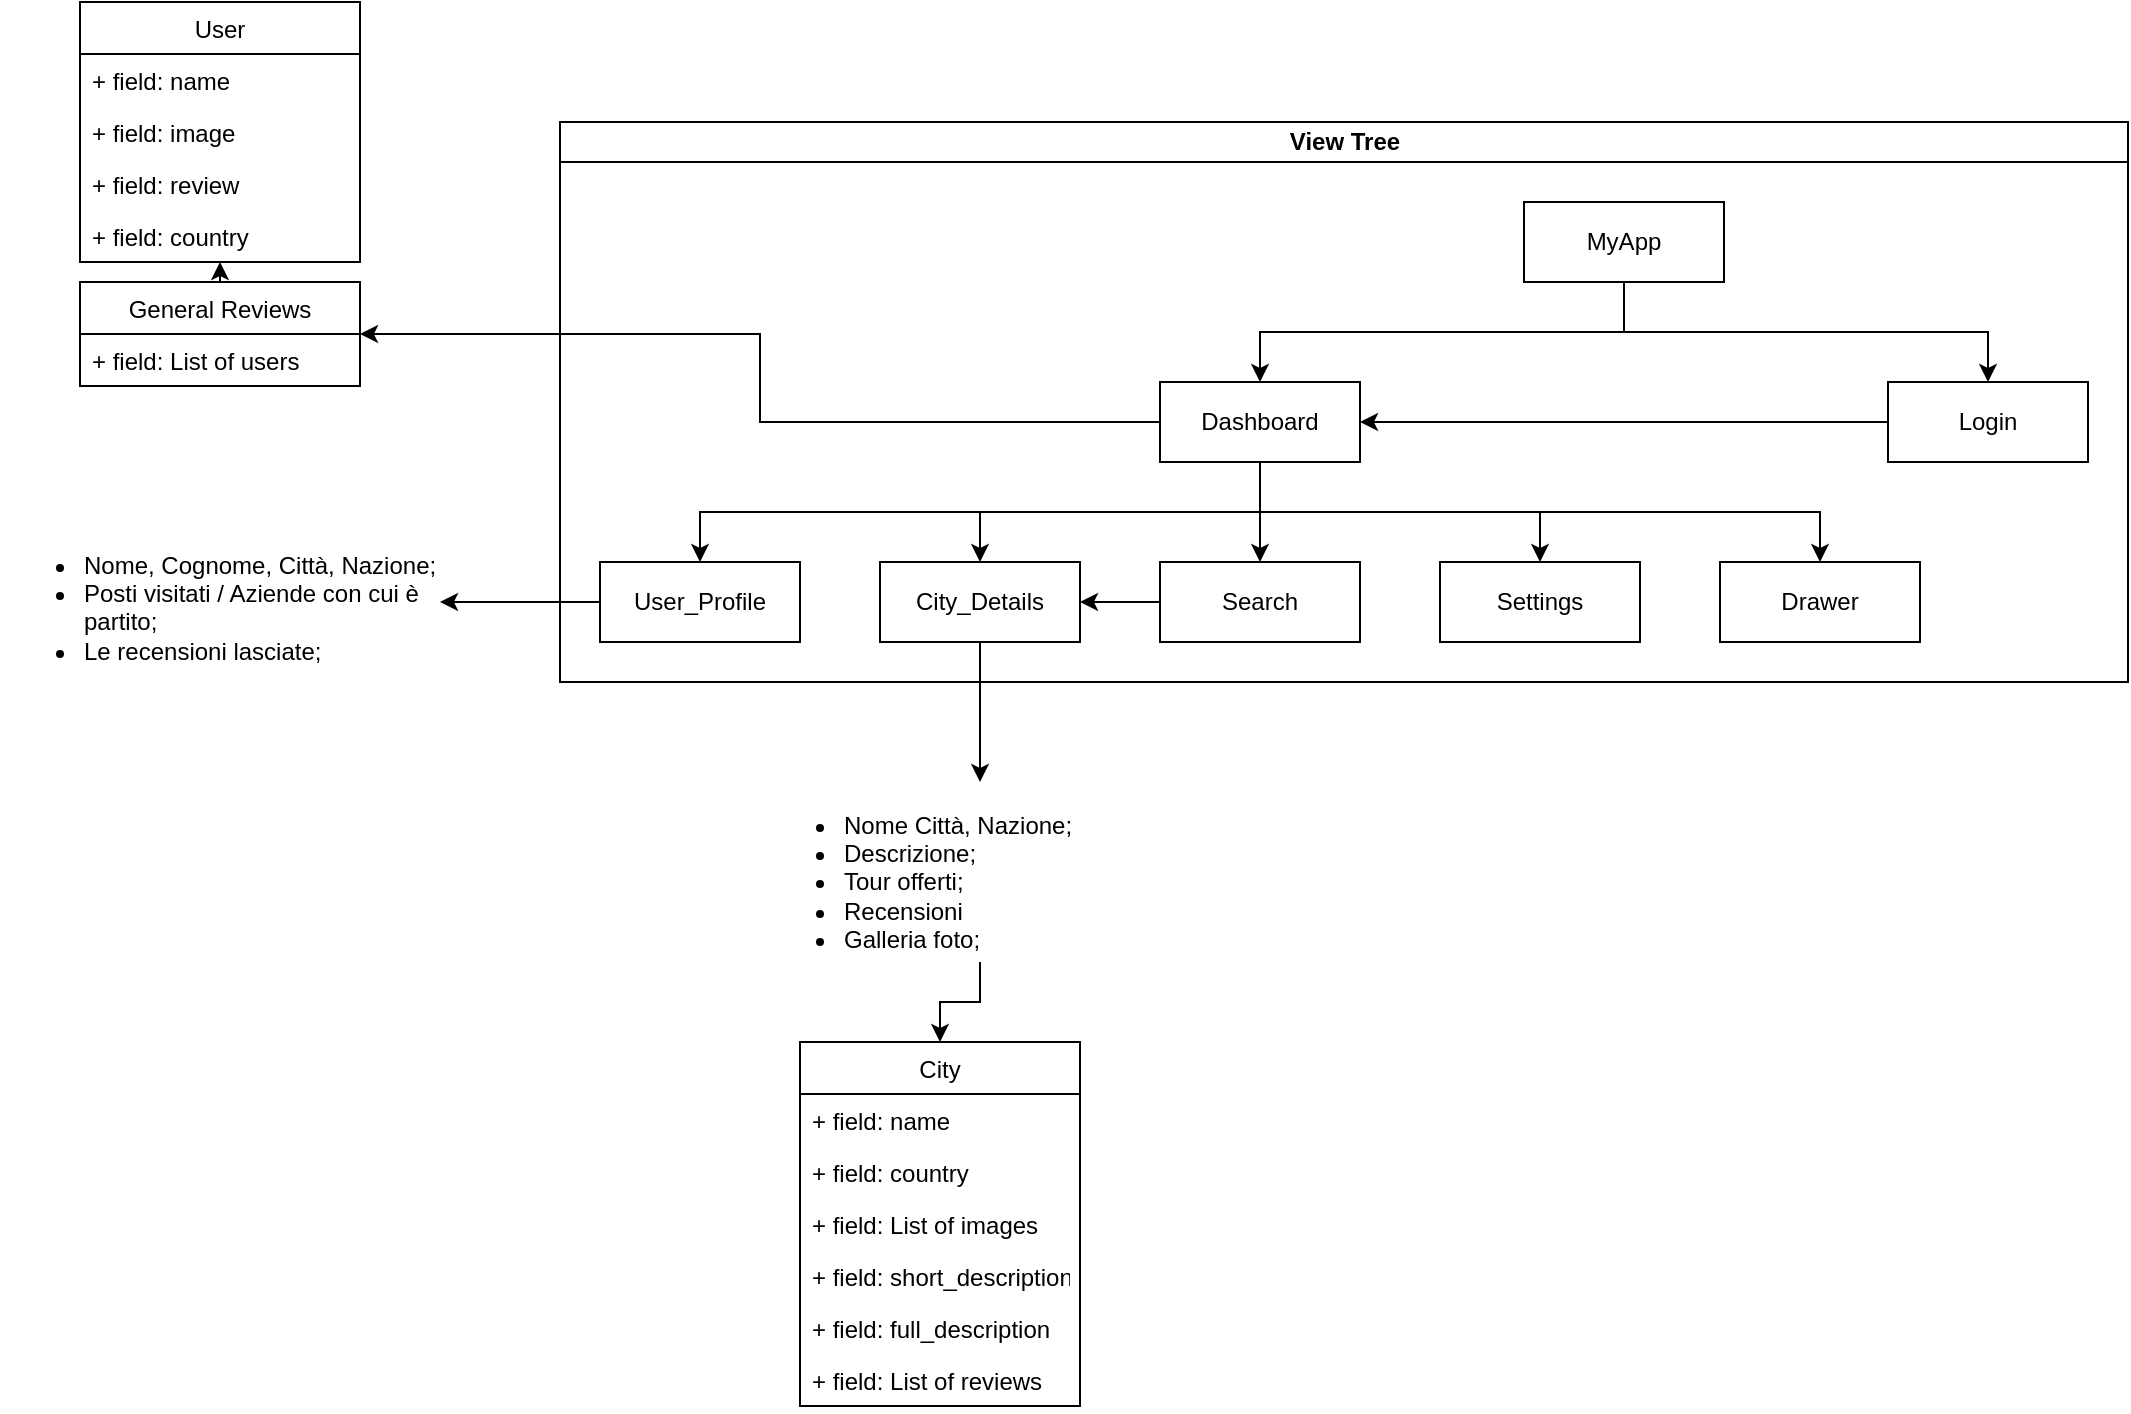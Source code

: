 <mxfile version="12.8.5" type="device"><diagram name="Page-1" id="6133507b-19e7-1e82-6fc7-422aa6c4b21f"><mxGraphModel dx="1422" dy="762" grid="1" gridSize="10" guides="1" tooltips="1" connect="1" arrows="1" fold="1" page="1" pageScale="1" pageWidth="1100" pageHeight="850" background="#ffffff" math="0" shadow="0"><root><mxCell id="0"/><mxCell id="1" parent="0"/><mxCell id="7CD2_PqsDFrBLaNjI4XG-5" value="View Tree" style="swimlane;html=1;startSize=20;horizontal=1;childLayout=treeLayout;horizontalTree=0;resizable=0;containerType=tree;" parent="1" vertex="1"><mxGeometry x="340" y="70" width="784" height="280" as="geometry"/></mxCell><mxCell id="7CD2_PqsDFrBLaNjI4XG-6" value="MyApp" style="whiteSpace=wrap;html=1;" parent="7CD2_PqsDFrBLaNjI4XG-5" vertex="1"><mxGeometry x="482" y="40" width="100" height="40" as="geometry"/></mxCell><mxCell id="7CD2_PqsDFrBLaNjI4XG-7" value="Dashboard" style="whiteSpace=wrap;html=1;" parent="7CD2_PqsDFrBLaNjI4XG-5" vertex="1"><mxGeometry x="300" y="130" width="100" height="40" as="geometry"/></mxCell><mxCell id="7CD2_PqsDFrBLaNjI4XG-8" value="" style="edgeStyle=elbowEdgeStyle;elbow=vertical;html=1;rounded=0;" parent="7CD2_PqsDFrBLaNjI4XG-5" source="7CD2_PqsDFrBLaNjI4XG-6" target="7CD2_PqsDFrBLaNjI4XG-7" edge="1"><mxGeometry relative="1" as="geometry"/></mxCell><mxCell id="7CD2_PqsDFrBLaNjI4XG-19" style="edgeStyle=orthogonalEdgeStyle;rounded=0;orthogonalLoop=1;jettySize=auto;html=1;exitX=0;exitY=0.5;exitDx=0;exitDy=0;entryX=1;entryY=0.5;entryDx=0;entryDy=0;" parent="7CD2_PqsDFrBLaNjI4XG-5" source="7CD2_PqsDFrBLaNjI4XG-9" target="7CD2_PqsDFrBLaNjI4XG-7" edge="1"><mxGeometry relative="1" as="geometry"/></mxCell><mxCell id="7CD2_PqsDFrBLaNjI4XG-9" value="Login" style="whiteSpace=wrap;html=1;" parent="7CD2_PqsDFrBLaNjI4XG-5" vertex="1"><mxGeometry x="664" y="130" width="100" height="40" as="geometry"/></mxCell><mxCell id="7CD2_PqsDFrBLaNjI4XG-10" value="" style="edgeStyle=elbowEdgeStyle;elbow=vertical;html=1;rounded=0;" parent="7CD2_PqsDFrBLaNjI4XG-5" source="7CD2_PqsDFrBLaNjI4XG-6" target="7CD2_PqsDFrBLaNjI4XG-9" edge="1"><mxGeometry relative="1" as="geometry"/></mxCell><mxCell id="7CD2_PqsDFrBLaNjI4XG-11" value="" style="edgeStyle=elbowEdgeStyle;elbow=vertical;html=1;rounded=0;" parent="7CD2_PqsDFrBLaNjI4XG-5" source="7CD2_PqsDFrBLaNjI4XG-7" target="7CD2_PqsDFrBLaNjI4XG-12" edge="1"><mxGeometry relative="1" as="geometry"><mxPoint x="-1046" y="150" as="sourcePoint"/></mxGeometry></mxCell><mxCell id="7CD2_PqsDFrBLaNjI4XG-12" value="User_Profile" style="whiteSpace=wrap;html=1;" parent="7CD2_PqsDFrBLaNjI4XG-5" vertex="1"><mxGeometry x="20" y="220" width="100" height="40" as="geometry"/></mxCell><mxCell id="7CD2_PqsDFrBLaNjI4XG-15" value="" style="edgeStyle=elbowEdgeStyle;elbow=vertical;html=1;rounded=0;" parent="7CD2_PqsDFrBLaNjI4XG-5" source="7CD2_PqsDFrBLaNjI4XG-7" target="7CD2_PqsDFrBLaNjI4XG-16" edge="1"><mxGeometry relative="1" as="geometry"><mxPoint x="-906" y="150" as="sourcePoint"/></mxGeometry></mxCell><mxCell id="7CD2_PqsDFrBLaNjI4XG-16" value="City_Details" style="whiteSpace=wrap;html=1;" parent="7CD2_PqsDFrBLaNjI4XG-5" vertex="1"><mxGeometry x="160" y="220" width="100" height="40" as="geometry"/></mxCell><mxCell id="7CD2_PqsDFrBLaNjI4XG-20" value="" style="edgeStyle=elbowEdgeStyle;elbow=vertical;html=1;rounded=0;" parent="7CD2_PqsDFrBLaNjI4XG-5" source="7CD2_PqsDFrBLaNjI4XG-7" target="7CD2_PqsDFrBLaNjI4XG-21" edge="1"><mxGeometry relative="1" as="geometry"><mxPoint x="-566" y="150" as="sourcePoint"/></mxGeometry></mxCell><mxCell id="RUVxnfFCW4W9o7ZuIZP2-7" style="edgeStyle=orthogonalEdgeStyle;rounded=0;orthogonalLoop=1;jettySize=auto;html=1;exitX=0;exitY=0.5;exitDx=0;exitDy=0;entryX=1;entryY=0.5;entryDx=0;entryDy=0;" edge="1" parent="7CD2_PqsDFrBLaNjI4XG-5" source="7CD2_PqsDFrBLaNjI4XG-21" target="7CD2_PqsDFrBLaNjI4XG-16"><mxGeometry relative="1" as="geometry"/></mxCell><mxCell id="7CD2_PqsDFrBLaNjI4XG-21" value="Search" style="whiteSpace=wrap;html=1;" parent="7CD2_PqsDFrBLaNjI4XG-5" vertex="1"><mxGeometry x="300" y="220" width="100" height="40" as="geometry"/></mxCell><mxCell id="4PrQK_vDUOpuG-74zlTW-21" value="" style="edgeStyle=elbowEdgeStyle;elbow=vertical;html=1;rounded=0;" parent="7CD2_PqsDFrBLaNjI4XG-5" source="7CD2_PqsDFrBLaNjI4XG-7" target="4PrQK_vDUOpuG-74zlTW-22" edge="1"><mxGeometry relative="1" as="geometry"><mxPoint x="46" y="150" as="sourcePoint"/></mxGeometry></mxCell><mxCell id="4PrQK_vDUOpuG-74zlTW-22" value="Settings" style="whiteSpace=wrap;html=1;" parent="7CD2_PqsDFrBLaNjI4XG-5" vertex="1"><mxGeometry x="440" y="220" width="100" height="40" as="geometry"/></mxCell><mxCell id="RUVxnfFCW4W9o7ZuIZP2-1" value="" style="edgeStyle=elbowEdgeStyle;elbow=vertical;html=1;rounded=0;" edge="1" target="RUVxnfFCW4W9o7ZuIZP2-2" source="7CD2_PqsDFrBLaNjI4XG-7" parent="7CD2_PqsDFrBLaNjI4XG-5"><mxGeometry relative="1" as="geometry"><mxPoint x="410" y="150" as="sourcePoint"/></mxGeometry></mxCell><mxCell id="RUVxnfFCW4W9o7ZuIZP2-2" value="Drawer" style="whiteSpace=wrap;html=1;" vertex="1" parent="7CD2_PqsDFrBLaNjI4XG-5"><mxGeometry x="580" y="220" width="100" height="40" as="geometry"/></mxCell><mxCell id="7CD2_PqsDFrBLaNjI4XG-24" value="&lt;ul&gt;&lt;li&gt;Nome, Cognome, Città, Nazione;&lt;/li&gt;&lt;li&gt;Posti visitati / Aziende con cui è partito;&lt;/li&gt;&lt;li&gt;Le recensioni lasciate;&lt;/li&gt;&lt;/ul&gt;" style="text;strokeColor=none;fillColor=none;html=1;whiteSpace=wrap;verticalAlign=middle;overflow=hidden;" parent="1" vertex="1"><mxGeometry x="60" y="270" width="220" height="80" as="geometry"/></mxCell><mxCell id="7CD2_PqsDFrBLaNjI4XG-27" style="edgeStyle=orthogonalEdgeStyle;rounded=0;orthogonalLoop=1;jettySize=auto;html=1;exitX=0;exitY=0.5;exitDx=0;exitDy=0;entryX=1;entryY=0.5;entryDx=0;entryDy=0;" parent="1" source="7CD2_PqsDFrBLaNjI4XG-12" target="7CD2_PqsDFrBLaNjI4XG-24" edge="1"><mxGeometry relative="1" as="geometry"/></mxCell><mxCell id="4PrQK_vDUOpuG-74zlTW-26" style="edgeStyle=orthogonalEdgeStyle;rounded=0;orthogonalLoop=1;jettySize=auto;html=1;exitX=0.5;exitY=1;exitDx=0;exitDy=0;entryX=0.5;entryY=0;entryDx=0;entryDy=0;" parent="1" source="7CD2_PqsDFrBLaNjI4XG-28" target="4PrQK_vDUOpuG-74zlTW-1" edge="1"><mxGeometry relative="1" as="geometry"/></mxCell><mxCell id="7CD2_PqsDFrBLaNjI4XG-28" value="&lt;ul&gt;&lt;li&gt;Nome Città, Nazione;&lt;/li&gt;&lt;li&gt;Descrizione;&lt;/li&gt;&lt;li&gt;Tour offerti;&lt;/li&gt;&lt;li&gt;Recensioni&lt;/li&gt;&lt;li&gt;Galleria foto;&lt;/li&gt;&lt;/ul&gt;" style="text;strokeColor=none;fillColor=none;html=1;whiteSpace=wrap;verticalAlign=middle;overflow=hidden;" parent="1" vertex="1"><mxGeometry x="440" y="400" width="220" height="90" as="geometry"/></mxCell><mxCell id="7CD2_PqsDFrBLaNjI4XG-29" style="edgeStyle=orthogonalEdgeStyle;rounded=0;orthogonalLoop=1;jettySize=auto;html=1;exitX=0.5;exitY=1;exitDx=0;exitDy=0;entryX=0.5;entryY=0;entryDx=0;entryDy=0;" parent="1" source="7CD2_PqsDFrBLaNjI4XG-16" target="7CD2_PqsDFrBLaNjI4XG-28" edge="1"><mxGeometry relative="1" as="geometry"/></mxCell><mxCell id="4PrQK_vDUOpuG-74zlTW-25" style="edgeStyle=orthogonalEdgeStyle;rounded=0;orthogonalLoop=1;jettySize=auto;html=1;exitX=0.5;exitY=0;exitDx=0;exitDy=0;entryX=0.5;entryY=1;entryDx=0;entryDy=0;" parent="1" source="4PrQK_vDUOpuG-74zlTW-10" target="4PrQK_vDUOpuG-74zlTW-14" edge="1"><mxGeometry relative="1" as="geometry"/></mxCell><mxCell id="4PrQK_vDUOpuG-74zlTW-10" value="General Reviews" style="swimlane;fontStyle=0;childLayout=stackLayout;horizontal=1;startSize=26;fillColor=none;horizontalStack=0;resizeParent=1;resizeParentMax=0;resizeLast=0;collapsible=1;marginBottom=0;" parent="1" vertex="1"><mxGeometry x="100" y="150" width="140" height="52" as="geometry"/></mxCell><mxCell id="4PrQK_vDUOpuG-74zlTW-11" value="+ field: List of users" style="text;strokeColor=none;fillColor=none;align=left;verticalAlign=top;spacingLeft=4;spacingRight=4;overflow=hidden;rotatable=0;points=[[0,0.5],[1,0.5]];portConstraint=eastwest;" parent="4PrQK_vDUOpuG-74zlTW-10" vertex="1"><mxGeometry y="26" width="140" height="26" as="geometry"/></mxCell><mxCell id="4PrQK_vDUOpuG-74zlTW-24" style="edgeStyle=orthogonalEdgeStyle;rounded=0;orthogonalLoop=1;jettySize=auto;html=1;exitX=0;exitY=0.5;exitDx=0;exitDy=0;entryX=1;entryY=0.5;entryDx=0;entryDy=0;" parent="1" source="7CD2_PqsDFrBLaNjI4XG-7" target="4PrQK_vDUOpuG-74zlTW-10" edge="1"><mxGeometry relative="1" as="geometry"/></mxCell><mxCell id="4PrQK_vDUOpuG-74zlTW-14" value="User" style="swimlane;fontStyle=0;childLayout=stackLayout;horizontal=1;startSize=26;fillColor=none;horizontalStack=0;resizeParent=1;resizeParentMax=0;resizeLast=0;collapsible=1;marginBottom=0;" parent="1" vertex="1"><mxGeometry x="100" y="10" width="140" height="130" as="geometry"/></mxCell><mxCell id="4PrQK_vDUOpuG-74zlTW-15" value="+ field: name" style="text;strokeColor=none;fillColor=none;align=left;verticalAlign=top;spacingLeft=4;spacingRight=4;overflow=hidden;rotatable=0;points=[[0,0.5],[1,0.5]];portConstraint=eastwest;" parent="4PrQK_vDUOpuG-74zlTW-14" vertex="1"><mxGeometry y="26" width="140" height="26" as="geometry"/></mxCell><mxCell id="4PrQK_vDUOpuG-74zlTW-16" value="+ field: image" style="text;strokeColor=none;fillColor=none;align=left;verticalAlign=top;spacingLeft=4;spacingRight=4;overflow=hidden;rotatable=0;points=[[0,0.5],[1,0.5]];portConstraint=eastwest;" parent="4PrQK_vDUOpuG-74zlTW-14" vertex="1"><mxGeometry y="52" width="140" height="26" as="geometry"/></mxCell><mxCell id="4PrQK_vDUOpuG-74zlTW-17" value="+ field: review" style="text;strokeColor=none;fillColor=none;align=left;verticalAlign=top;spacingLeft=4;spacingRight=4;overflow=hidden;rotatable=0;points=[[0,0.5],[1,0.5]];portConstraint=eastwest;" parent="4PrQK_vDUOpuG-74zlTW-14" vertex="1"><mxGeometry y="78" width="140" height="26" as="geometry"/></mxCell><mxCell id="4PrQK_vDUOpuG-74zlTW-27" value="+ field: country" style="text;strokeColor=none;fillColor=none;align=left;verticalAlign=top;spacingLeft=4;spacingRight=4;overflow=hidden;rotatable=0;points=[[0,0.5],[1,0.5]];portConstraint=eastwest;" parent="4PrQK_vDUOpuG-74zlTW-14" vertex="1"><mxGeometry y="104" width="140" height="26" as="geometry"/></mxCell><mxCell id="4PrQK_vDUOpuG-74zlTW-1" value="City" style="swimlane;fontStyle=0;childLayout=stackLayout;horizontal=1;startSize=26;fillColor=none;horizontalStack=0;resizeParent=1;resizeParentMax=0;resizeLast=0;collapsible=1;marginBottom=0;" parent="1" vertex="1"><mxGeometry x="460" y="530" width="140" height="182" as="geometry"/></mxCell><mxCell id="4PrQK_vDUOpuG-74zlTW-2" value="+ field: name&#10;" style="text;strokeColor=none;fillColor=none;align=left;verticalAlign=top;spacingLeft=4;spacingRight=4;overflow=hidden;rotatable=0;points=[[0,0.5],[1,0.5]];portConstraint=eastwest;" parent="4PrQK_vDUOpuG-74zlTW-1" vertex="1"><mxGeometry y="26" width="140" height="26" as="geometry"/></mxCell><mxCell id="4PrQK_vDUOpuG-74zlTW-3" value="+ field: country" style="text;strokeColor=none;fillColor=none;align=left;verticalAlign=top;spacingLeft=4;spacingRight=4;overflow=hidden;rotatable=0;points=[[0,0.5],[1,0.5]];portConstraint=eastwest;" parent="4PrQK_vDUOpuG-74zlTW-1" vertex="1"><mxGeometry y="52" width="140" height="26" as="geometry"/></mxCell><mxCell id="4PrQK_vDUOpuG-74zlTW-4" value="+ field: List of images" style="text;strokeColor=none;fillColor=none;align=left;verticalAlign=top;spacingLeft=4;spacingRight=4;overflow=hidden;rotatable=0;points=[[0,0.5],[1,0.5]];portConstraint=eastwest;" parent="4PrQK_vDUOpuG-74zlTW-1" vertex="1"><mxGeometry y="78" width="140" height="26" as="geometry"/></mxCell><mxCell id="4PrQK_vDUOpuG-74zlTW-5" value="+ field: short_description" style="text;strokeColor=none;fillColor=none;align=left;verticalAlign=top;spacingLeft=4;spacingRight=4;overflow=hidden;rotatable=0;points=[[0,0.5],[1,0.5]];portConstraint=eastwest;" parent="4PrQK_vDUOpuG-74zlTW-1" vertex="1"><mxGeometry y="104" width="140" height="26" as="geometry"/></mxCell><mxCell id="4PrQK_vDUOpuG-74zlTW-6" value="+ field: full_description" style="text;strokeColor=none;fillColor=none;align=left;verticalAlign=top;spacingLeft=4;spacingRight=4;overflow=hidden;rotatable=0;points=[[0,0.5],[1,0.5]];portConstraint=eastwest;" parent="4PrQK_vDUOpuG-74zlTW-1" vertex="1"><mxGeometry y="130" width="140" height="26" as="geometry"/></mxCell><mxCell id="4PrQK_vDUOpuG-74zlTW-7" value="+ field: List of reviews" style="text;strokeColor=none;fillColor=none;align=left;verticalAlign=top;spacingLeft=4;spacingRight=4;overflow=hidden;rotatable=0;points=[[0,0.5],[1,0.5]];portConstraint=eastwest;" parent="4PrQK_vDUOpuG-74zlTW-1" vertex="1"><mxGeometry y="156" width="140" height="26" as="geometry"/></mxCell></root></mxGraphModel></diagram></mxfile>